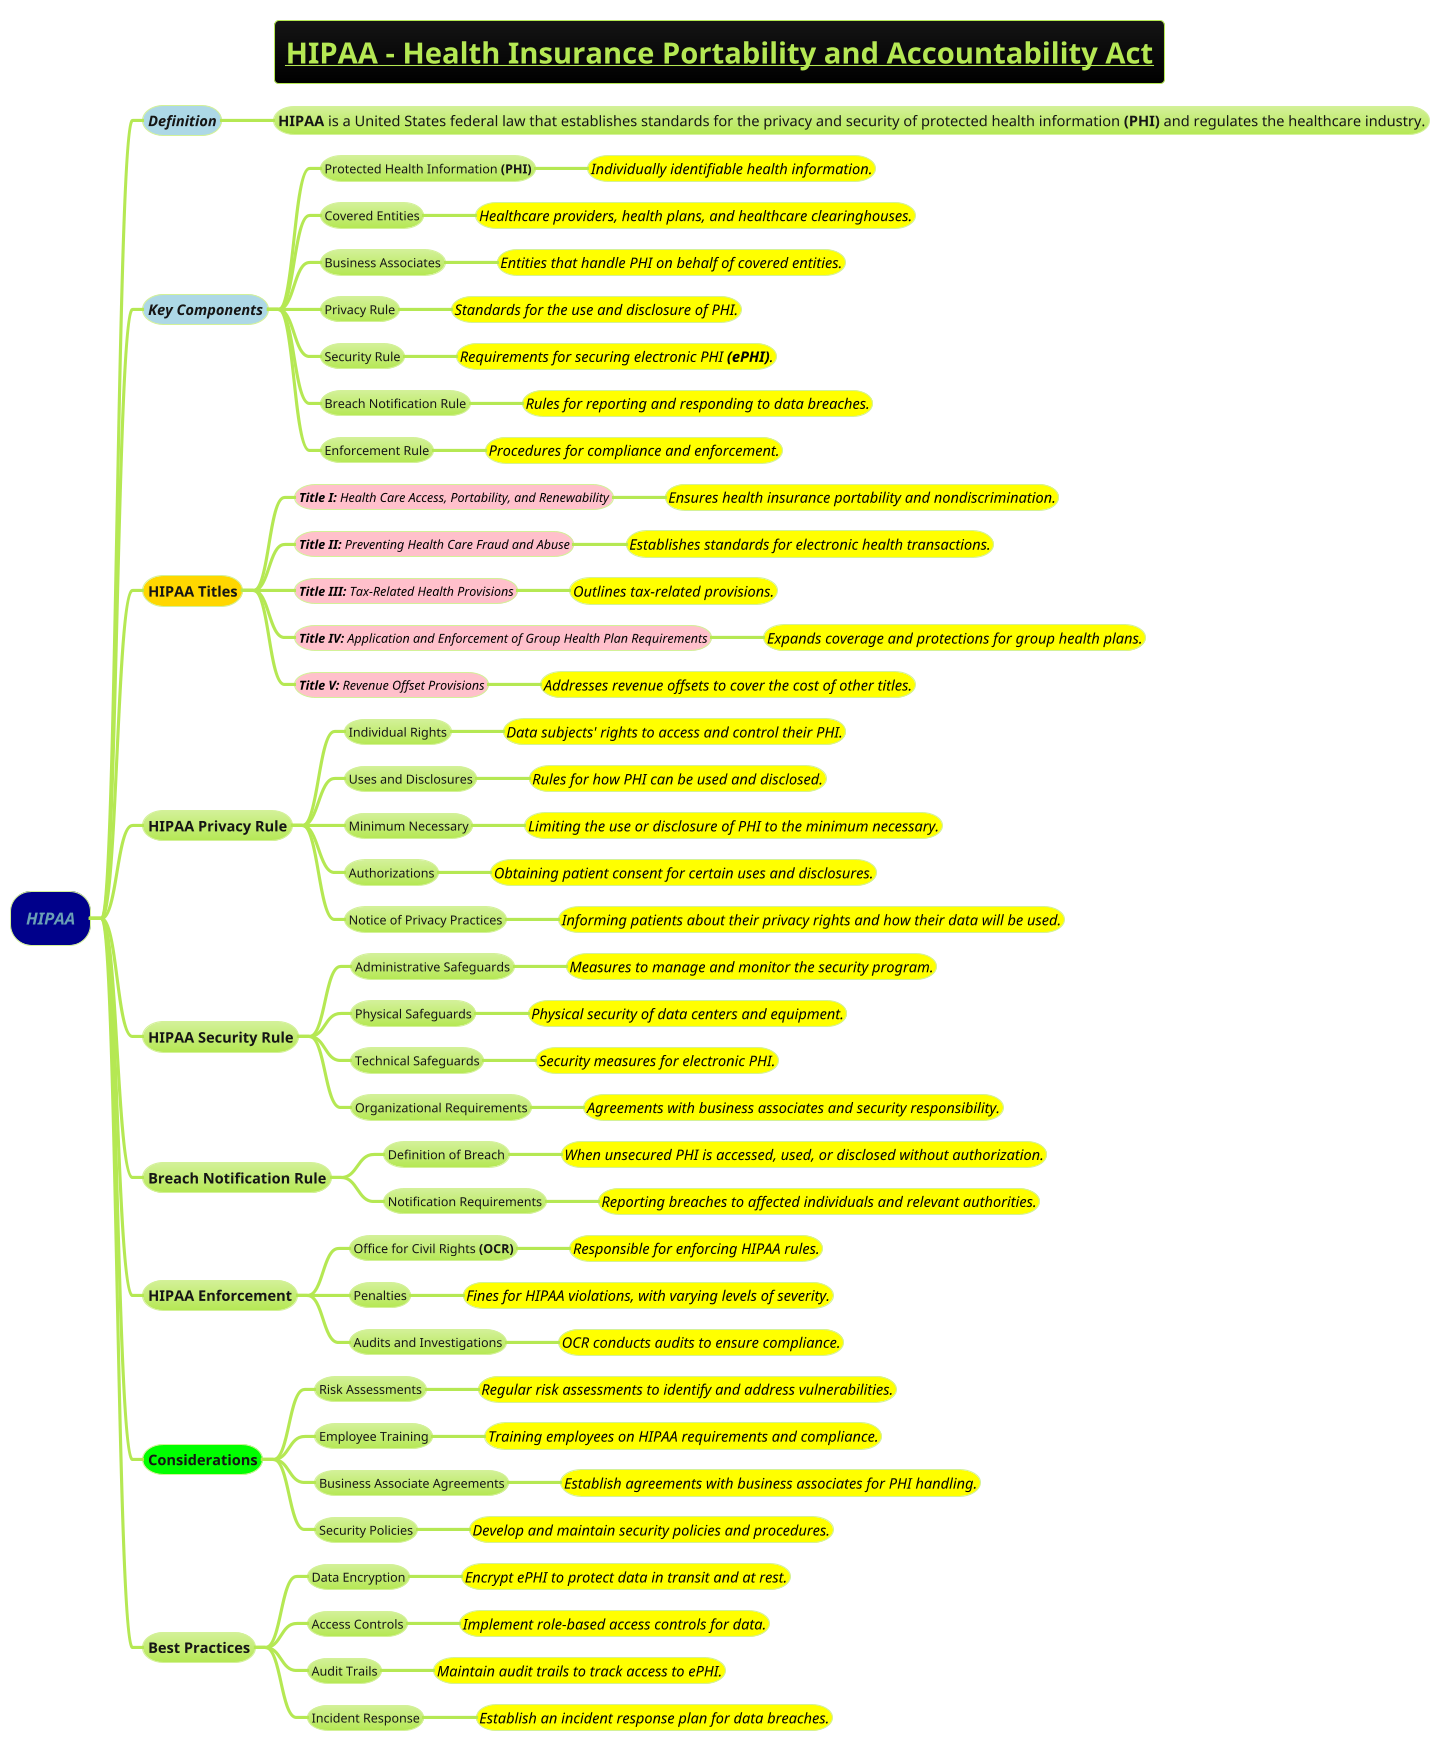 @startmindmap
title =__HIPAA - Health Insurance Portability and Accountability Act__
!theme hacker

*[#darkblue] <i>HIPAA
**[#lightblue] <i>Definition
*** <size:14>**HIPAA** is a United States federal law that establishes standards for the privacy and security of protected health information **(PHI)** and regulates the healthcare industry.

**[#lightblue] <i>Key Components
*** Protected Health Information **(PHI)**
****[#yellow] <color #black><i><size:14>Individually identifiable health information.
*** Covered Entities
****[#yellow] <color #black><i><size:14>Healthcare providers, health plans, and healthcare clearinghouses.
*** Business Associates
****[#yellow] <color #black><i><size:14>Entities that handle PHI on behalf of covered entities.
*** Privacy Rule
****[#yellow] <color #black><i><size:14>Standards for the use and disclosure of PHI.
*** Security Rule
****[#yellow] <color #black><i><size:14>Requirements for securing electronic PHI **(ePHI)**.
*** Breach Notification Rule
****[#yellow] <color #black><i><size:14>Rules for reporting and responding to data breaches.
*** Enforcement Rule
****[#yellow] <color #black><i><size:14>Procedures for compliance and enforcement.

**[#gold] HIPAA Titles
***[#pink] <color #black><i>**Title I:** Health Care Access, Portability, and Renewability
****[#yellow] <color #black><i><size:14>Ensures health insurance portability and nondiscrimination.
***[#pink] <color #black><i>**Title II:** Preventing Health Care Fraud and Abuse
****[#yellow] <color #black><i><size:14>Establishes standards for electronic health transactions.
***[#pink] <color #black><i>**Title III:** Tax-Related Health Provisions
****[#yellow] <color #black><i><size:14>Outlines tax-related provisions.
***[#pink] <color #black><i>**Title IV:** Application and Enforcement of Group Health Plan Requirements
****[#yellow] <color #black><i><size:14>Expands coverage and protections for group health plans.
***[#pink] <color #black><i>**Title V:** Revenue Offset Provisions
****[#yellow] <color #black><i><size:14>Addresses revenue offsets to cover the cost of other titles.

** HIPAA Privacy Rule
*** Individual Rights
****[#yellow] <color #black><i><size:14>Data subjects' rights to access and control their PHI.
*** Uses and Disclosures
****[#yellow] <color #black><i><size:14>Rules for how PHI can be used and disclosed.
*** Minimum Necessary
****[#yellow] <color #black><i><size:14>Limiting the use or disclosure of PHI to the minimum necessary.
*** Authorizations
****[#yellow] <color #black><i><size:14>Obtaining patient consent for certain uses and disclosures.
*** Notice of Privacy Practices
****[#yellow] <color #black><i><size:14>Informing patients about their privacy rights and how their data will be used.

** HIPAA Security Rule
*** Administrative Safeguards
****[#yellow] <color #black><i><size:14>Measures to manage and monitor the security program.
*** Physical Safeguards
****[#yellow] <color #black><i><size:14>Physical security of data centers and equipment.
*** Technical Safeguards
****[#yellow] <color #black><i><size:14>Security measures for electronic PHI.
*** Organizational Requirements
****[#yellow] <color #black><i><size:14>Agreements with business associates and security responsibility.

** Breach Notification Rule
*** Definition of Breach
****[#yellow] <color #black><i><size:14>When unsecured PHI is accessed, used, or disclosed without authorization.
*** Notification Requirements
****[#yellow] <color #black><i><size:14>Reporting breaches to affected individuals and relevant authorities.

** HIPAA Enforcement
*** Office for Civil Rights **(OCR)**
****[#yellow] <color #black><i><size:14>Responsible for enforcing HIPAA rules.
*** Penalties
****[#yellow] <color #black><i><size:14>Fines for HIPAA violations, with varying levels of severity.
*** Audits and Investigations
****[#yellow] <color #black><i><size:14>OCR conducts audits to ensure compliance.

**[#lime] Considerations
*** Risk Assessments
****[#yellow] <color #black><i><size:14>Regular risk assessments to identify and address vulnerabilities.
*** Employee Training
****[#yellow] <color #black><i><size:14>Training employees on HIPAA requirements and compliance.
*** Business Associate Agreements
****[#yellow] <color #black><i><size:14>Establish agreements with business associates for PHI handling.
*** Security Policies
****[#yellow] <color #black><i><size:14>Develop and maintain security policies and procedures.

** Best Practices
*** Data Encryption
****[#yellow] <color #black><i><size:14>Encrypt ePHI to protect data in transit and at rest.
*** Access Controls
****[#yellow] <color #black><i><size:14>Implement role-based access controls for data.
*** Audit Trails
****[#yellow] <color #black><i><size:14>Maintain audit trails to track access to ePHI.
*** Incident Response
****[#yellow] <color #black><i><size:14>Establish an incident response plan for data breaches.

@endmindmap
